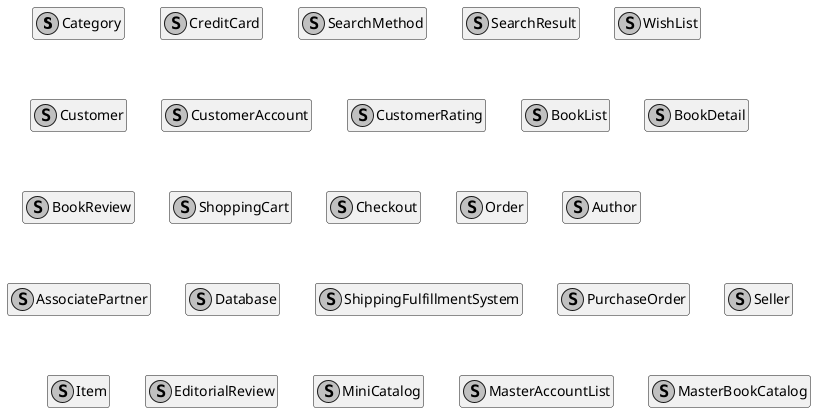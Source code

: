 @startuml

/'
    MasterBookCatalog があるので、MasterAccountList を採用    
    
    class AccountList <<S, silver>>
'/
/'
    一般的すぎる言葉なので除外

    class Internet <<S, silver>>
'/
class Category <<S, silver>>
/'
    ドメインオブジェクトとしては小さすぎるため除外
    class Keyword <<S, silver>>
'/
class CreditCard <<S, silver>>
class SearchMethod <<S, silver>>
class SearchResult <<S, silver>>
class WishList <<S, silver>>
class Customer <<S, silver>>
class CustomerAccount <<S, silver>>
class CustomerRating <<S, silver>>
/'
    BookDetail を採用

    class Book <<S, silver>>
'/
class BookList <<S, silver>>
/'
    MasterBookCatalog を採用

    class BookCatalog <<S, silver>>
'/
class BookDetail <<S, silver>>
class BookDetail <<S, silver>>
class BookReview <<S, silver>>
class ShoppingCart <<S, silver>>
/'
    意味が広すぎるため除外

    class Bookstore <<S, silver>>
'/
class Checkout <<S, silver>>
/'
    ドメインオブジェクトとしては小さすぎるため除外
    class Title <<S, silver>>
'/
class Order <<S, silver>>
class Author <<S, silver>>
class AssociatePartner <<S, silver>>
class Database <<S, silver>>
class ShippingFulfillmentSystem <<S, silver>>
/'
    ドメインオブジェクトとしては小さすぎるため除外

    class Password <<S, silver>>
'/
class PurchaseOrder <<S, silver>>
class Seller <<S, silver>>
class Item <<S, silver>>
class EditorialReview <<S, silver>>
/'
    MasterBookCatalog を採用

    class MasterCatalog <<S, silver>>
'/
class MiniCatalog <<S, silver>>
class MasterAccountList <<S, silver>>
/'
    今回は CustomerAccount を採用（選択は自由）

    class UserAccount <<S, silver>>
'/
class MasterBookCatalog <<S, silver>>
/'
    BookReview を採用
    
    class ReviewComment <<S, silver>>
'/

hide members

/'
    重複した単語

    CustomerAccount .. UserAccount
    AccountList .. MasterAccountList
    BookReview .. ReviewComment
    BookCatalog .. MasterCatalog
    MasterCatalog .. MasterBookCatalog
    Book .. BookDetail
'/

/'
    「書籍一覧」は異なるタイプの一覧を包括的に表すための単語だと思われる

    BookList .. BookCatalog
'/

/'
    「品目」という単語は曖昧でぼんやりしているが、ショッピングカートに入れるモノを表している
    購入日時など本には直接的に関係のない属性が付与される可能性がある

    Book .. Item
'/

@enduml